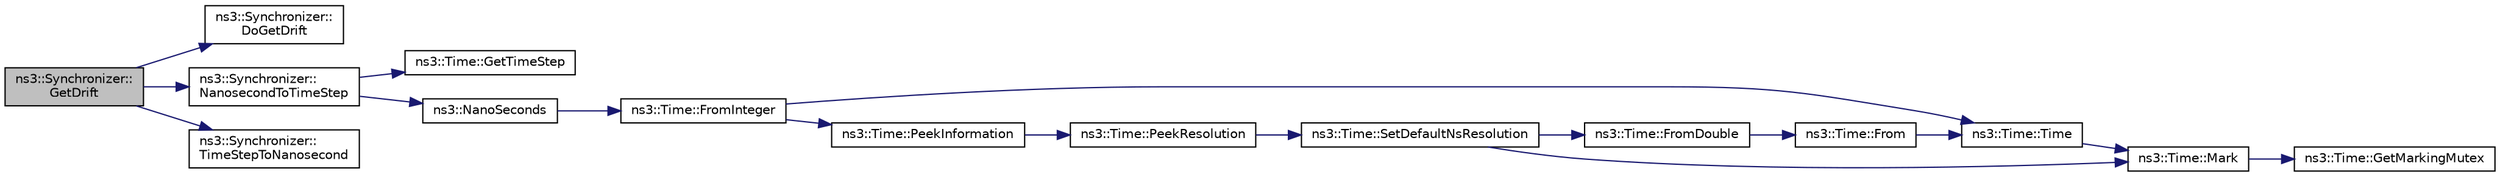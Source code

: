 digraph "ns3::Synchronizer::GetDrift"
{
 // LATEX_PDF_SIZE
  edge [fontname="Helvetica",fontsize="10",labelfontname="Helvetica",labelfontsize="10"];
  node [fontname="Helvetica",fontsize="10",shape=record];
  rankdir="LR";
  Node1 [label="ns3::Synchronizer::\lGetDrift",height=0.2,width=0.4,color="black", fillcolor="grey75", style="filled", fontcolor="black",tooltip="Retrieve the difference between the real time clock used to synchronize the simulation and the simula..."];
  Node1 -> Node2 [color="midnightblue",fontsize="10",style="solid",fontname="Helvetica"];
  Node2 [label="ns3::Synchronizer::\lDoGetDrift",height=0.2,width=0.4,color="black", fillcolor="white", style="filled",URL="$classns3_1_1_synchronizer.html#a932323ccabc78704ecf4f9846863b5d8",tooltip="Get the drift between the real time clock used to synchronize the simulation and the current simulati..."];
  Node1 -> Node3 [color="midnightblue",fontsize="10",style="solid",fontname="Helvetica"];
  Node3 [label="ns3::Synchronizer::\lNanosecondToTimeStep",height=0.2,width=0.4,color="black", fillcolor="white", style="filled",URL="$classns3_1_1_synchronizer.html#a840950d82ffdeb0f42ad085ee9268e2b",tooltip="Convert a normalized nanosecond time step into a simulator time step (in Time resolution units)."];
  Node3 -> Node4 [color="midnightblue",fontsize="10",style="solid",fontname="Helvetica"];
  Node4 [label="ns3::Time::GetTimeStep",height=0.2,width=0.4,color="black", fillcolor="white", style="filled",URL="$classns3_1_1_time.html#a363390860dcce2d549b83b5fe3e08657",tooltip="Get the raw time value, in the current resolution unit."];
  Node3 -> Node5 [color="midnightblue",fontsize="10",style="solid",fontname="Helvetica"];
  Node5 [label="ns3::NanoSeconds",height=0.2,width=0.4,color="black", fillcolor="white", style="filled",URL="$group__timecivil.html#ga281d64bcb4dad96267d83c7688ec433f",tooltip="Construct a Time in the indicated unit."];
  Node5 -> Node6 [color="midnightblue",fontsize="10",style="solid",fontname="Helvetica"];
  Node6 [label="ns3::Time::FromInteger",height=0.2,width=0.4,color="black", fillcolor="white", style="filled",URL="$classns3_1_1_time.html#a3e742c67b2764e75ff95f9b754d43fe9",tooltip="Create a Time equal to value in unit unit."];
  Node6 -> Node7 [color="midnightblue",fontsize="10",style="solid",fontname="Helvetica"];
  Node7 [label="ns3::Time::Time",height=0.2,width=0.4,color="black", fillcolor="white", style="filled",URL="$classns3_1_1_time.html#a8a39dc1b8cbbd7fe6d940e492d1b925e",tooltip="Default constructor, with value 0."];
  Node7 -> Node8 [color="midnightblue",fontsize="10",style="solid",fontname="Helvetica"];
  Node8 [label="ns3::Time::Mark",height=0.2,width=0.4,color="black", fillcolor="white", style="filled",URL="$classns3_1_1_time.html#aa7eef2a1119c1c4855d99f1e83d44c54",tooltip="Record a Time instance with the MarkedTimes."];
  Node8 -> Node9 [color="midnightblue",fontsize="10",style="solid",fontname="Helvetica"];
  Node9 [label="ns3::Time::GetMarkingMutex",height=0.2,width=0.4,color="black", fillcolor="white", style="filled",URL="$classns3_1_1_time.html#addd8e672203391b3ae98ee475ce05272",tooltip=" "];
  Node6 -> Node10 [color="midnightblue",fontsize="10",style="solid",fontname="Helvetica"];
  Node10 [label="ns3::Time::PeekInformation",height=0.2,width=0.4,color="black", fillcolor="white", style="filled",URL="$classns3_1_1_time.html#a0b023c55c20582aa7c1781aacf128034",tooltip="Get the Information record for timeUnit for the current Resolution."];
  Node10 -> Node11 [color="midnightblue",fontsize="10",style="solid",fontname="Helvetica"];
  Node11 [label="ns3::Time::PeekResolution",height=0.2,width=0.4,color="black", fillcolor="white", style="filled",URL="$classns3_1_1_time.html#a963e53522278fcbdf1ab9f7adbd0f5d6",tooltip="Get the current Resolution."];
  Node11 -> Node12 [color="midnightblue",fontsize="10",style="solid",fontname="Helvetica"];
  Node12 [label="ns3::Time::SetDefaultNsResolution",height=0.2,width=0.4,color="black", fillcolor="white", style="filled",URL="$classns3_1_1_time.html#a6a872e62f71dfa817fef2c549473d980",tooltip="Set the default resolution."];
  Node12 -> Node13 [color="midnightblue",fontsize="10",style="solid",fontname="Helvetica"];
  Node13 [label="ns3::Time::FromDouble",height=0.2,width=0.4,color="black", fillcolor="white", style="filled",URL="$classns3_1_1_time.html#a60e845f4a74e62495b86356afe604cb4",tooltip="Create a Time equal to value in unit unit."];
  Node13 -> Node14 [color="midnightblue",fontsize="10",style="solid",fontname="Helvetica"];
  Node14 [label="ns3::Time::From",height=0.2,width=0.4,color="black", fillcolor="white", style="filled",URL="$classns3_1_1_time.html#a34e4acc13d0e08cc8cb9cd3b838b9baf",tooltip="Create a Time in the current unit."];
  Node14 -> Node7 [color="midnightblue",fontsize="10",style="solid",fontname="Helvetica"];
  Node12 -> Node8 [color="midnightblue",fontsize="10",style="solid",fontname="Helvetica"];
  Node1 -> Node15 [color="midnightblue",fontsize="10",style="solid",fontname="Helvetica"];
  Node15 [label="ns3::Synchronizer::\lTimeStepToNanosecond",height=0.2,width=0.4,color="black", fillcolor="white", style="filled",URL="$classns3_1_1_synchronizer.html#a6450d12c1de452d0d7cab179e50e6ea5",tooltip="Convert a simulator time step (in Time resolution units) to a normalized time step in nanosecond unit..."];
}
